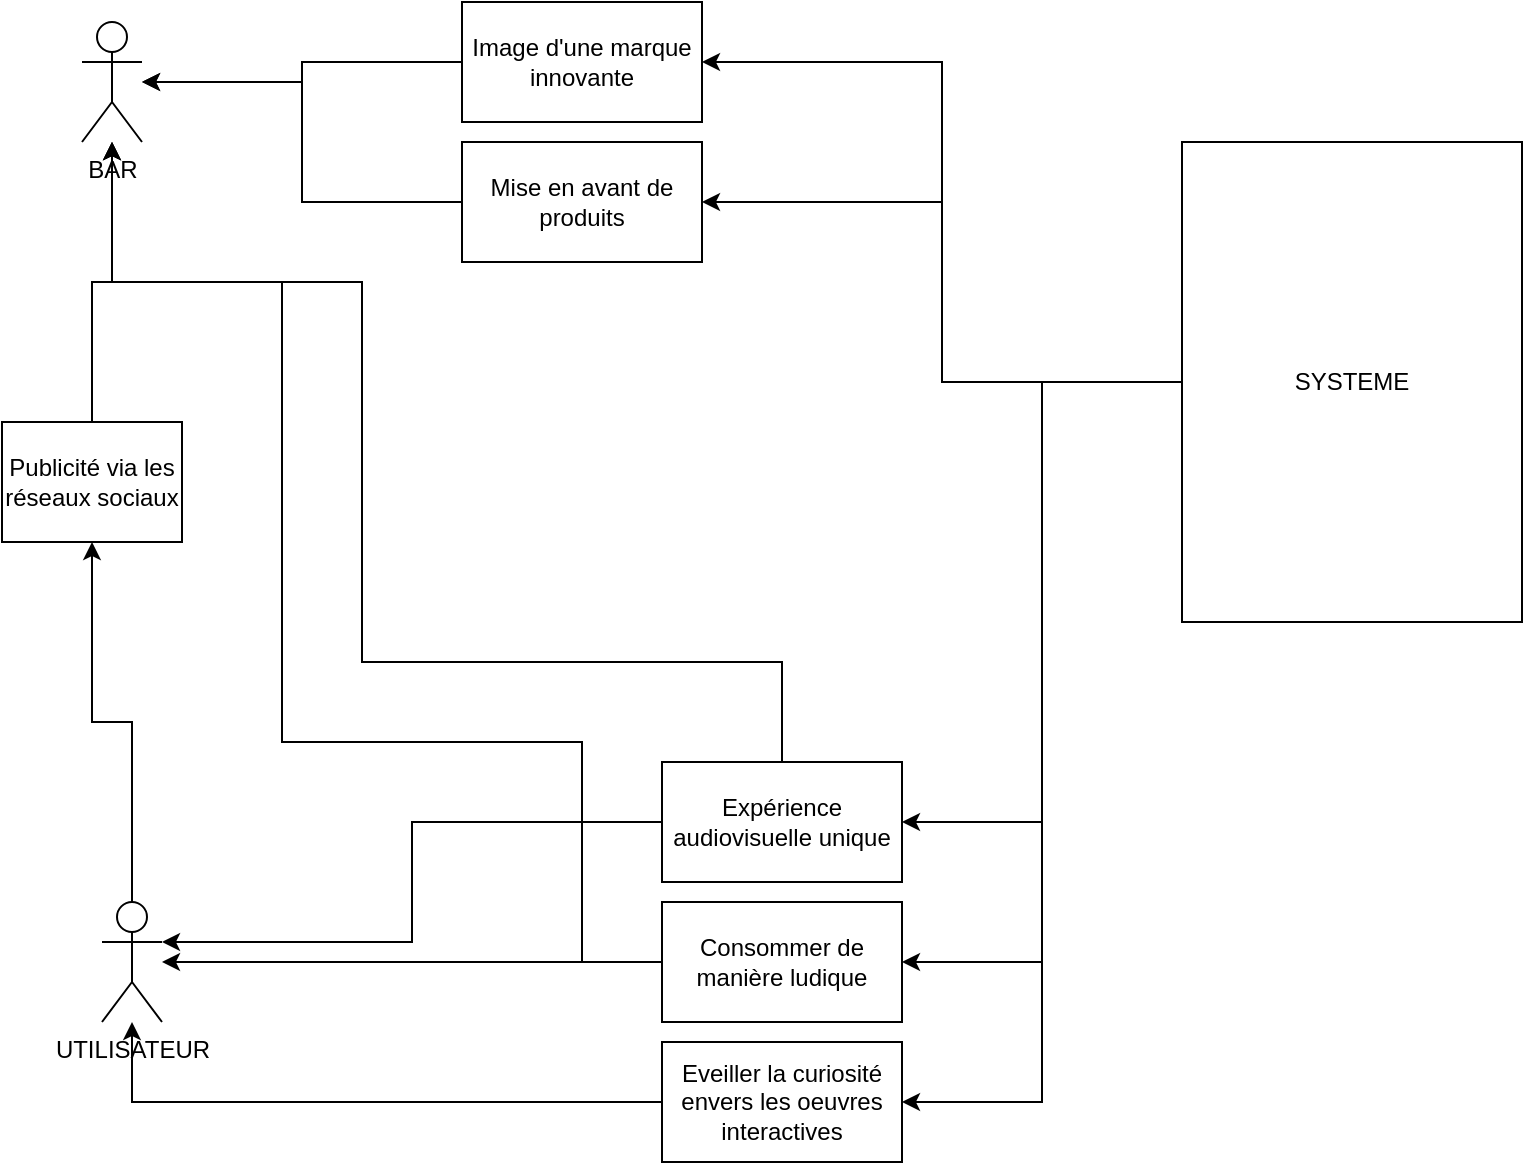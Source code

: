 <mxfile version="13.7.7" type="github">
  <diagram id="a22nH41FtE2P7kqJkCHR" name="Page-1">
    <mxGraphModel dx="946" dy="651" grid="1" gridSize="10" guides="1" tooltips="1" connect="1" arrows="1" fold="1" page="1" pageScale="1" pageWidth="827" pageHeight="1169" math="0" shadow="0">
      <root>
        <mxCell id="0" />
        <mxCell id="1" parent="0" />
        <mxCell id="3Nf1VyEJjOp7S9DToX1x-12" style="edgeStyle=orthogonalEdgeStyle;rounded=0;orthogonalLoop=1;jettySize=auto;html=1;entryX=1;entryY=0.5;entryDx=0;entryDy=0;" parent="1" source="3Nf1VyEJjOp7S9DToX1x-1" target="3Nf1VyEJjOp7S9DToX1x-6" edge="1">
          <mxGeometry relative="1" as="geometry" />
        </mxCell>
        <mxCell id="3Nf1VyEJjOp7S9DToX1x-13" style="edgeStyle=orthogonalEdgeStyle;rounded=0;orthogonalLoop=1;jettySize=auto;html=1;entryX=1;entryY=0.5;entryDx=0;entryDy=0;" parent="1" source="3Nf1VyEJjOp7S9DToX1x-1" target="3Nf1VyEJjOp7S9DToX1x-7" edge="1">
          <mxGeometry relative="1" as="geometry" />
        </mxCell>
        <mxCell id="3Nf1VyEJjOp7S9DToX1x-14" style="edgeStyle=orthogonalEdgeStyle;rounded=0;orthogonalLoop=1;jettySize=auto;html=1;entryX=1;entryY=0.5;entryDx=0;entryDy=0;" parent="1" source="3Nf1VyEJjOp7S9DToX1x-1" target="3Nf1VyEJjOp7S9DToX1x-8" edge="1">
          <mxGeometry relative="1" as="geometry" />
        </mxCell>
        <mxCell id="3Nf1VyEJjOp7S9DToX1x-19" style="edgeStyle=orthogonalEdgeStyle;rounded=0;orthogonalLoop=1;jettySize=auto;html=1;entryX=1;entryY=0.5;entryDx=0;entryDy=0;" parent="1" source="3Nf1VyEJjOp7S9DToX1x-1" target="3Nf1VyEJjOp7S9DToX1x-15" edge="1">
          <mxGeometry relative="1" as="geometry" />
        </mxCell>
        <mxCell id="3Nf1VyEJjOp7S9DToX1x-22" style="edgeStyle=orthogonalEdgeStyle;rounded=0;orthogonalLoop=1;jettySize=auto;html=1;" parent="1" source="3Nf1VyEJjOp7S9DToX1x-1" target="3Nf1VyEJjOp7S9DToX1x-21" edge="1">
          <mxGeometry relative="1" as="geometry" />
        </mxCell>
        <mxCell id="3Nf1VyEJjOp7S9DToX1x-1" value="SYSTEME" style="rounded=0;whiteSpace=wrap;html=1;" parent="1" vertex="1">
          <mxGeometry x="590" y="250" width="170" height="240" as="geometry" />
        </mxCell>
        <mxCell id="3Nf1VyEJjOp7S9DToX1x-3" value="BAR" style="shape=umlActor;verticalLabelPosition=bottom;verticalAlign=top;html=1;outlineConnect=0;" parent="1" vertex="1">
          <mxGeometry x="40" y="190" width="30" height="60" as="geometry" />
        </mxCell>
        <mxCell id="3Nf1VyEJjOp7S9DToX1x-10" style="edgeStyle=orthogonalEdgeStyle;rounded=0;orthogonalLoop=1;jettySize=auto;html=1;" parent="1" source="3Nf1VyEJjOp7S9DToX1x-5" target="3Nf1VyEJjOp7S9DToX1x-9" edge="1">
          <mxGeometry relative="1" as="geometry" />
        </mxCell>
        <mxCell id="3Nf1VyEJjOp7S9DToX1x-5" value="UTILISATEUR" style="shape=umlActor;verticalLabelPosition=bottom;verticalAlign=top;html=1;outlineConnect=0;" parent="1" vertex="1">
          <mxGeometry x="50" y="630" width="30" height="60" as="geometry" />
        </mxCell>
        <mxCell id="3Nf1VyEJjOp7S9DToX1x-16" style="edgeStyle=orthogonalEdgeStyle;rounded=0;orthogonalLoop=1;jettySize=auto;html=1;entryX=1;entryY=0.333;entryDx=0;entryDy=0;entryPerimeter=0;" parent="1" source="3Nf1VyEJjOp7S9DToX1x-6" target="3Nf1VyEJjOp7S9DToX1x-5" edge="1">
          <mxGeometry relative="1" as="geometry">
            <mxPoint x="240" y="670" as="targetPoint" />
          </mxGeometry>
        </mxCell>
        <mxCell id="798jJh4kxZKKiY9XXgIG-2" style="edgeStyle=orthogonalEdgeStyle;rounded=0;orthogonalLoop=1;jettySize=auto;html=1;" parent="1" source="3Nf1VyEJjOp7S9DToX1x-6" target="3Nf1VyEJjOp7S9DToX1x-3" edge="1">
          <mxGeometry relative="1" as="geometry">
            <mxPoint x="140" y="300" as="targetPoint" />
            <Array as="points">
              <mxPoint x="390" y="510" />
              <mxPoint x="180" y="510" />
              <mxPoint x="180" y="320" />
              <mxPoint x="55" y="320" />
            </Array>
          </mxGeometry>
        </mxCell>
        <mxCell id="3Nf1VyEJjOp7S9DToX1x-6" value="Expérience audiovisuelle unique" style="rounded=0;whiteSpace=wrap;html=1;" parent="1" vertex="1">
          <mxGeometry x="330" y="560" width="120" height="60" as="geometry" />
        </mxCell>
        <mxCell id="3Nf1VyEJjOp7S9DToX1x-17" style="edgeStyle=orthogonalEdgeStyle;rounded=0;orthogonalLoop=1;jettySize=auto;html=1;" parent="1" source="3Nf1VyEJjOp7S9DToX1x-7" target="3Nf1VyEJjOp7S9DToX1x-5" edge="1">
          <mxGeometry relative="1" as="geometry" />
        </mxCell>
        <mxCell id="798jJh4kxZKKiY9XXgIG-3" style="edgeStyle=orthogonalEdgeStyle;rounded=0;orthogonalLoop=1;jettySize=auto;html=1;exitX=0;exitY=0.5;exitDx=0;exitDy=0;" parent="1" source="3Nf1VyEJjOp7S9DToX1x-7" target="3Nf1VyEJjOp7S9DToX1x-3" edge="1">
          <mxGeometry relative="1" as="geometry">
            <Array as="points">
              <mxPoint x="290" y="660" />
              <mxPoint x="290" y="550" />
              <mxPoint x="140" y="550" />
              <mxPoint x="140" y="320" />
              <mxPoint x="55" y="320" />
            </Array>
          </mxGeometry>
        </mxCell>
        <mxCell id="3Nf1VyEJjOp7S9DToX1x-7" value="Consommer de manière ludique" style="rounded=0;whiteSpace=wrap;html=1;" parent="1" vertex="1">
          <mxGeometry x="330" y="630" width="120" height="60" as="geometry" />
        </mxCell>
        <mxCell id="3Nf1VyEJjOp7S9DToX1x-18" style="edgeStyle=orthogonalEdgeStyle;rounded=0;orthogonalLoop=1;jettySize=auto;html=1;" parent="1" source="3Nf1VyEJjOp7S9DToX1x-8" target="3Nf1VyEJjOp7S9DToX1x-5" edge="1">
          <mxGeometry relative="1" as="geometry" />
        </mxCell>
        <mxCell id="3Nf1VyEJjOp7S9DToX1x-8" value="Eveiller la curiosité envers les oeuvres interactives" style="rounded=0;whiteSpace=wrap;html=1;" parent="1" vertex="1">
          <mxGeometry x="330" y="700" width="120" height="60" as="geometry" />
        </mxCell>
        <mxCell id="3Nf1VyEJjOp7S9DToX1x-11" style="edgeStyle=orthogonalEdgeStyle;rounded=0;orthogonalLoop=1;jettySize=auto;html=1;exitX=0.5;exitY=0;exitDx=0;exitDy=0;" parent="1" source="3Nf1VyEJjOp7S9DToX1x-9" target="3Nf1VyEJjOp7S9DToX1x-3" edge="1">
          <mxGeometry relative="1" as="geometry" />
        </mxCell>
        <mxCell id="3Nf1VyEJjOp7S9DToX1x-9" value="Publicité via les réseaux sociaux" style="rounded=0;whiteSpace=wrap;html=1;" parent="1" vertex="1">
          <mxGeometry y="390" width="90" height="60" as="geometry" />
        </mxCell>
        <mxCell id="3Nf1VyEJjOp7S9DToX1x-20" style="edgeStyle=orthogonalEdgeStyle;rounded=0;orthogonalLoop=1;jettySize=auto;html=1;" parent="1" source="3Nf1VyEJjOp7S9DToX1x-15" target="3Nf1VyEJjOp7S9DToX1x-3" edge="1">
          <mxGeometry relative="1" as="geometry" />
        </mxCell>
        <mxCell id="3Nf1VyEJjOp7S9DToX1x-15" value="Image d&#39;une marque innovante" style="rounded=0;whiteSpace=wrap;html=1;" parent="1" vertex="1">
          <mxGeometry x="230" y="180" width="120" height="60" as="geometry" />
        </mxCell>
        <mxCell id="3Nf1VyEJjOp7S9DToX1x-23" style="edgeStyle=orthogonalEdgeStyle;rounded=0;orthogonalLoop=1;jettySize=auto;html=1;" parent="1" source="3Nf1VyEJjOp7S9DToX1x-21" target="3Nf1VyEJjOp7S9DToX1x-3" edge="1">
          <mxGeometry relative="1" as="geometry">
            <mxPoint x="130" y="260" as="targetPoint" />
          </mxGeometry>
        </mxCell>
        <mxCell id="3Nf1VyEJjOp7S9DToX1x-21" value="Mise en avant de produits" style="rounded=0;whiteSpace=wrap;html=1;" parent="1" vertex="1">
          <mxGeometry x="230" y="250" width="120" height="60" as="geometry" />
        </mxCell>
      </root>
    </mxGraphModel>
  </diagram>
</mxfile>
